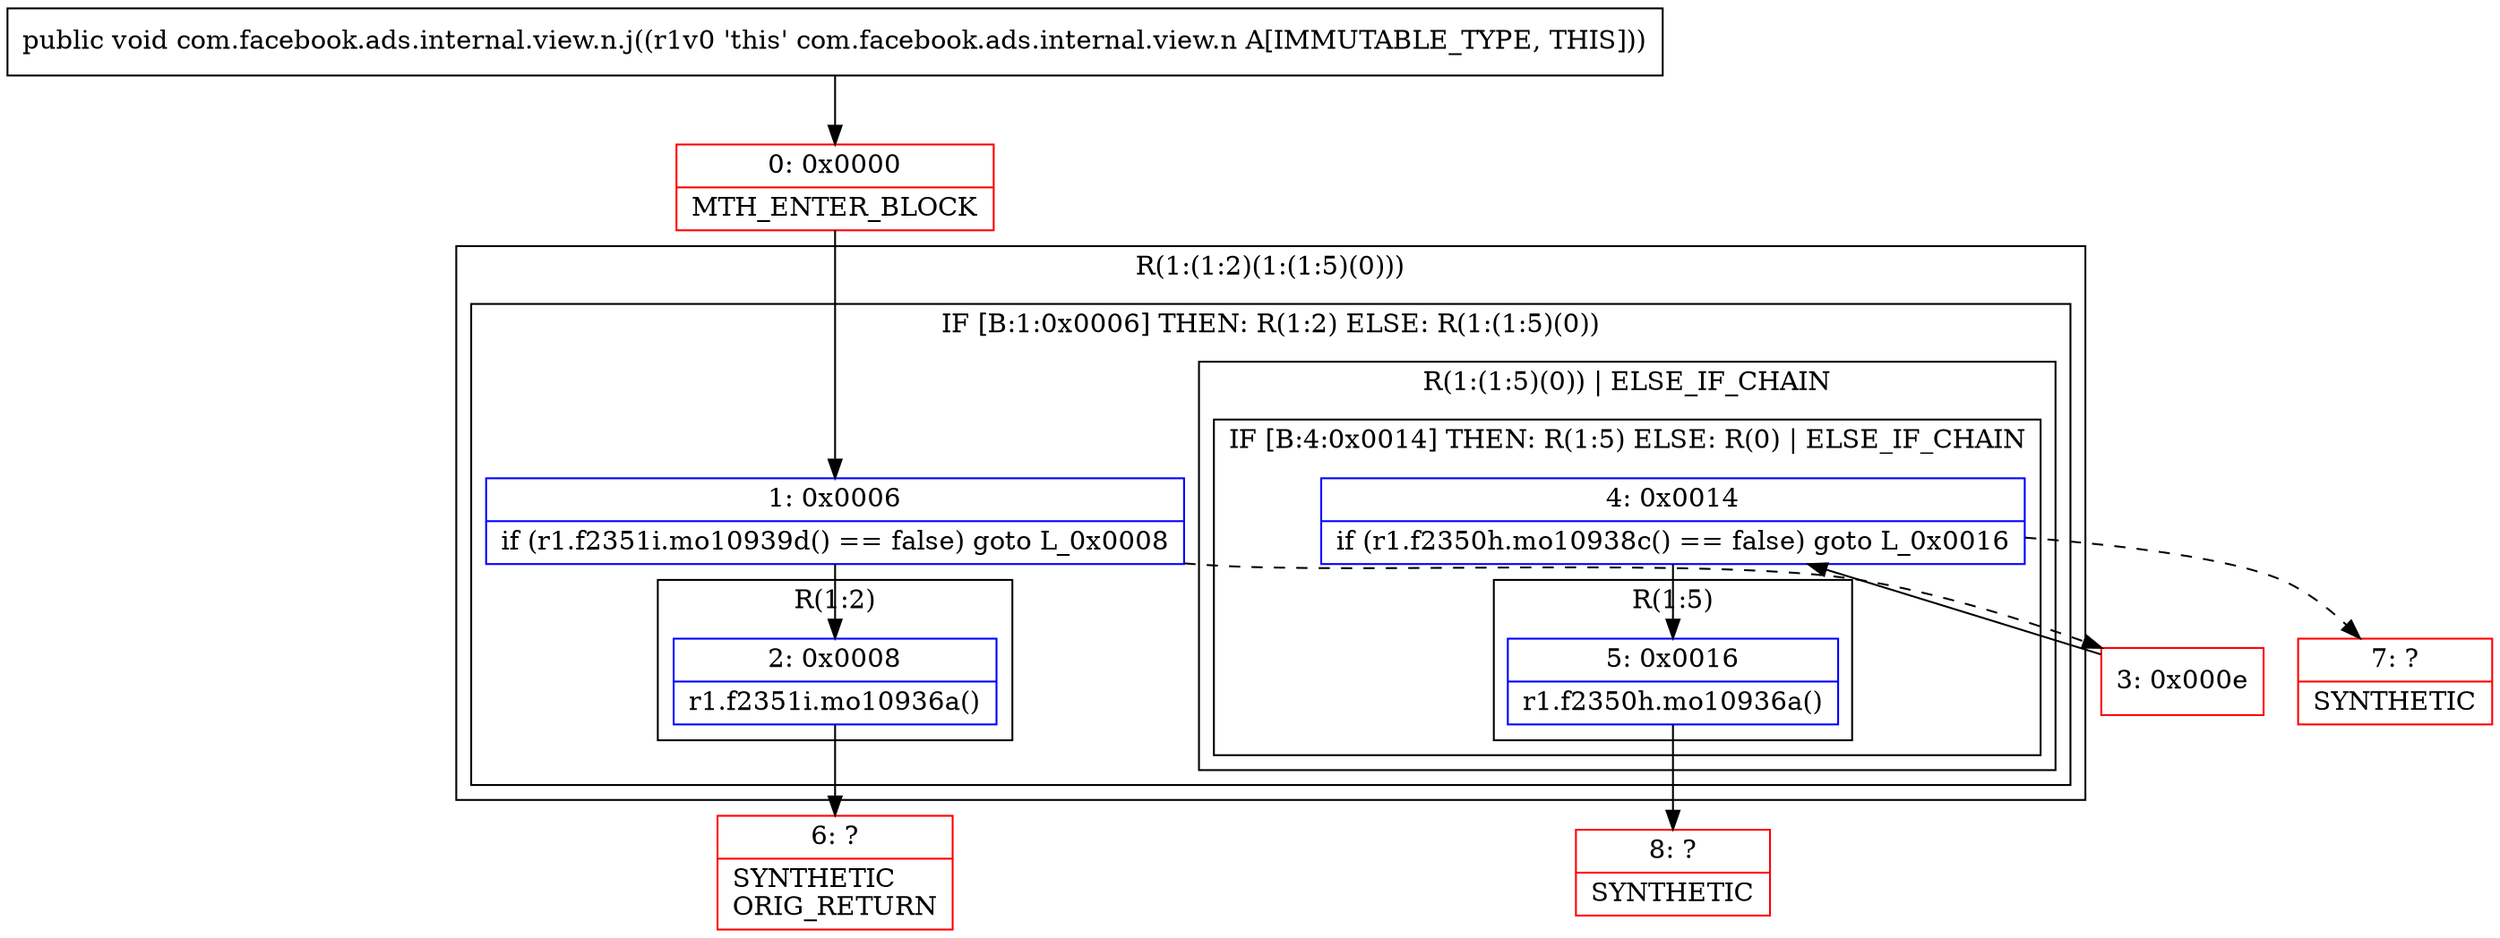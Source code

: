 digraph "CFG forcom.facebook.ads.internal.view.n.j()V" {
subgraph cluster_Region_10607472 {
label = "R(1:(1:2)(1:(1:5)(0)))";
node [shape=record,color=blue];
subgraph cluster_IfRegion_1439525446 {
label = "IF [B:1:0x0006] THEN: R(1:2) ELSE: R(1:(1:5)(0))";
node [shape=record,color=blue];
Node_1 [shape=record,label="{1\:\ 0x0006|if (r1.f2351i.mo10939d() == false) goto L_0x0008\l}"];
subgraph cluster_Region_561853017 {
label = "R(1:2)";
node [shape=record,color=blue];
Node_2 [shape=record,label="{2\:\ 0x0008|r1.f2351i.mo10936a()\l}"];
}
subgraph cluster_Region_158889245 {
label = "R(1:(1:5)(0)) | ELSE_IF_CHAIN\l";
node [shape=record,color=blue];
subgraph cluster_IfRegion_118244633 {
label = "IF [B:4:0x0014] THEN: R(1:5) ELSE: R(0) | ELSE_IF_CHAIN\l";
node [shape=record,color=blue];
Node_4 [shape=record,label="{4\:\ 0x0014|if (r1.f2350h.mo10938c() == false) goto L_0x0016\l}"];
subgraph cluster_Region_959287524 {
label = "R(1:5)";
node [shape=record,color=blue];
Node_5 [shape=record,label="{5\:\ 0x0016|r1.f2350h.mo10936a()\l}"];
}
subgraph cluster_Region_1896514146 {
label = "R(0)";
node [shape=record,color=blue];
}
}
}
}
}
Node_0 [shape=record,color=red,label="{0\:\ 0x0000|MTH_ENTER_BLOCK\l}"];
Node_3 [shape=record,color=red,label="{3\:\ 0x000e}"];
Node_6 [shape=record,color=red,label="{6\:\ ?|SYNTHETIC\lORIG_RETURN\l}"];
Node_7 [shape=record,color=red,label="{7\:\ ?|SYNTHETIC\l}"];
Node_8 [shape=record,color=red,label="{8\:\ ?|SYNTHETIC\l}"];
MethodNode[shape=record,label="{public void com.facebook.ads.internal.view.n.j((r1v0 'this' com.facebook.ads.internal.view.n A[IMMUTABLE_TYPE, THIS])) }"];
MethodNode -> Node_0;
Node_1 -> Node_2;
Node_1 -> Node_3[style=dashed];
Node_2 -> Node_6;
Node_4 -> Node_5;
Node_4 -> Node_7[style=dashed];
Node_5 -> Node_8;
Node_0 -> Node_1;
Node_3 -> Node_4;
}

